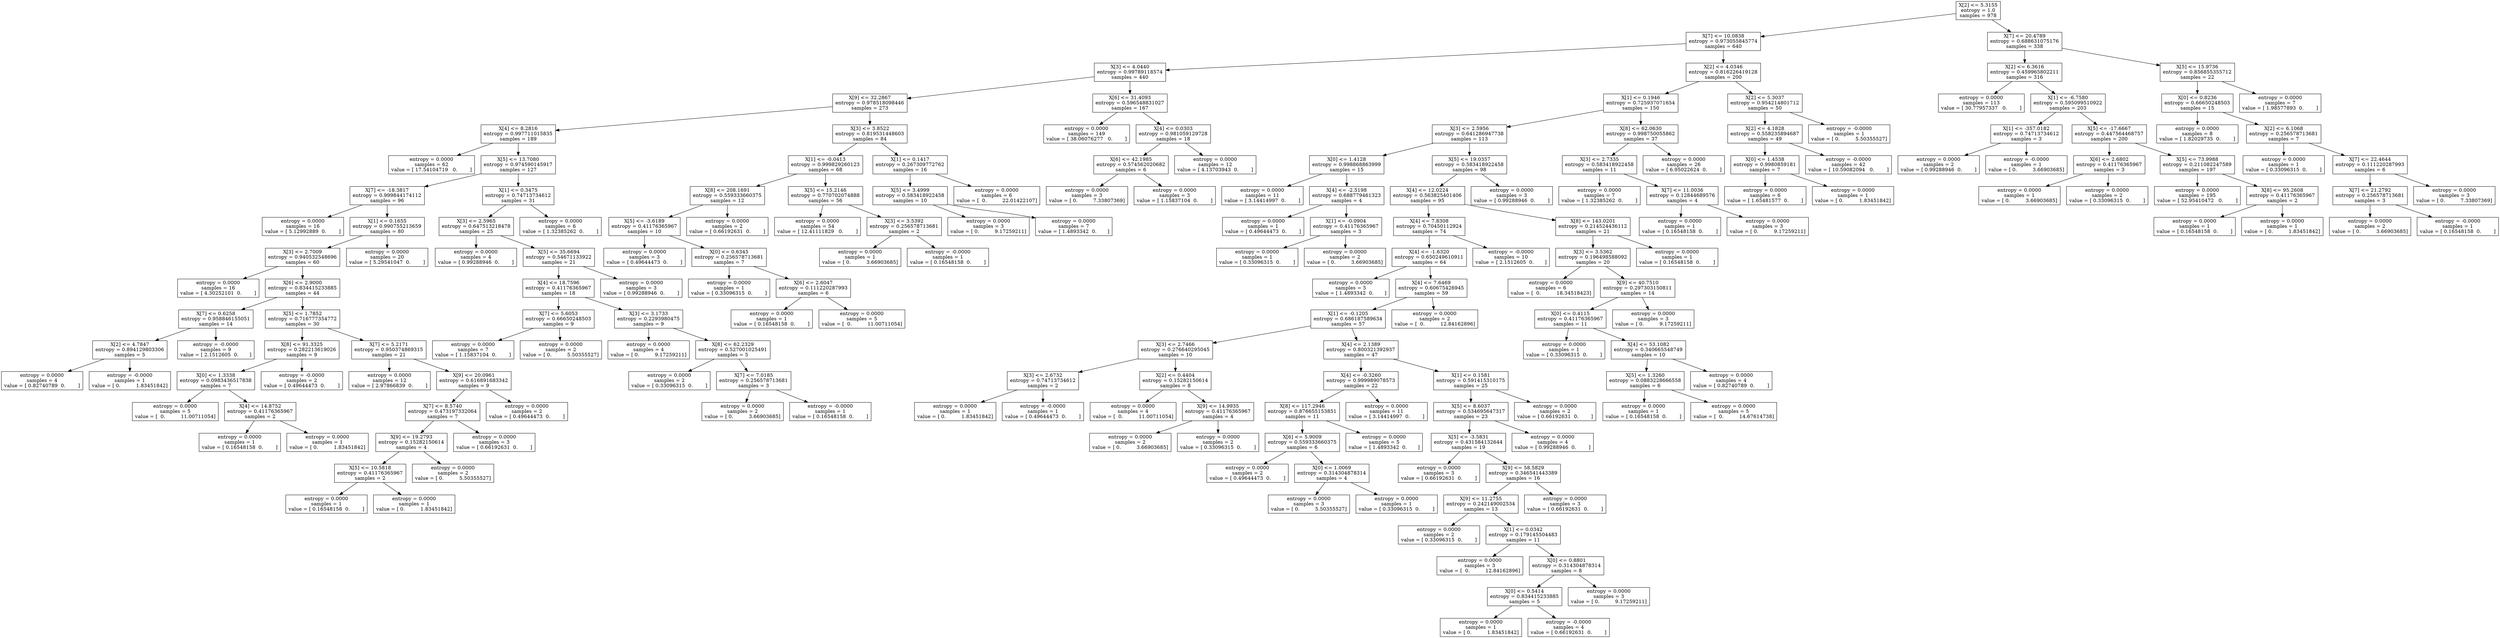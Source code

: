 digraph Tree {
0 [label="X[2] <= 5.3155\nentropy = 1.0\nsamples = 978", shape="box"] ;
1 [label="X[7] <= 10.0838\nentropy = 0.973055845774\nsamples = 640", shape="box"] ;
0 -> 1 ;
2 [label="X[3] <= 4.0440\nentropy = 0.99789118574\nsamples = 440", shape="box"] ;
1 -> 2 ;
3 [label="X[9] <= 32.2867\nentropy = 0.978518098446\nsamples = 273", shape="box"] ;
2 -> 3 ;
4 [label="X[4] <= 8.2816\nentropy = 0.997711015835\nsamples = 189", shape="box"] ;
3 -> 4 ;
5 [label="entropy = 0.0000\nsamples = 62\nvalue = [ 17.54104719   0.        ]", shape="box"] ;
4 -> 5 ;
6 [label="X[5] <= 13.7080\nentropy = 0.974590145917\nsamples = 127", shape="box"] ;
4 -> 6 ;
7 [label="X[7] <= -18.3817\nentropy = 0.999844174112\nsamples = 96", shape="box"] ;
6 -> 7 ;
8 [label="entropy = 0.0000\nsamples = 16\nvalue = [ 5.12992889  0.        ]", shape="box"] ;
7 -> 8 ;
9 [label="X[1] <= 0.1655\nentropy = 0.990755213659\nsamples = 80", shape="box"] ;
7 -> 9 ;
10 [label="X[3] <= 2.7009\nentropy = 0.940532548696\nsamples = 60", shape="box"] ;
9 -> 10 ;
11 [label="entropy = 0.0000\nsamples = 16\nvalue = [ 4.30252101  0.        ]", shape="box"] ;
10 -> 11 ;
12 [label="X[6] <= 2.9000\nentropy = 0.834415233885\nsamples = 44", shape="box"] ;
10 -> 12 ;
13 [label="X[7] <= 0.6258\nentropy = 0.958846155051\nsamples = 14", shape="box"] ;
12 -> 13 ;
14 [label="X[2] <= 4.7847\nentropy = 0.894129803306\nsamples = 5", shape="box"] ;
13 -> 14 ;
15 [label="entropy = 0.0000\nsamples = 4\nvalue = [ 0.82740789  0.        ]", shape="box"] ;
14 -> 15 ;
16 [label="entropy = -0.0000\nsamples = 1\nvalue = [ 0.          1.83451842]", shape="box"] ;
14 -> 16 ;
17 [label="entropy = -0.0000\nsamples = 9\nvalue = [ 2.1512605  0.       ]", shape="box"] ;
13 -> 17 ;
18 [label="X[5] <= 1.7852\nentropy = 0.716777354772\nsamples = 30", shape="box"] ;
12 -> 18 ;
19 [label="X[8] <= 91.3325\nentropy = 0.282213619026\nsamples = 9", shape="box"] ;
18 -> 19 ;
20 [label="X[0] <= 1.3338\nentropy = 0.0983436517838\nsamples = 7", shape="box"] ;
19 -> 20 ;
21 [label="entropy = 0.0000\nsamples = 5\nvalue = [  0.          11.00711054]", shape="box"] ;
20 -> 21 ;
22 [label="X[4] <= 14.8752\nentropy = 0.41176365967\nsamples = 2", shape="box"] ;
20 -> 22 ;
23 [label="entropy = 0.0000\nsamples = 1\nvalue = [ 0.16548158  0.        ]", shape="box"] ;
22 -> 23 ;
24 [label="entropy = 0.0000\nsamples = 1\nvalue = [ 0.          1.83451842]", shape="box"] ;
22 -> 24 ;
25 [label="entropy = -0.0000\nsamples = 2\nvalue = [ 0.49644473  0.        ]", shape="box"] ;
19 -> 25 ;
26 [label="X[7] <= 5.2171\nentropy = 0.950374869315\nsamples = 21", shape="box"] ;
18 -> 26 ;
27 [label="entropy = 0.0000\nsamples = 12\nvalue = [ 2.97866839  0.        ]", shape="box"] ;
26 -> 27 ;
28 [label="X[9] <= 20.0961\nentropy = 0.616891683342\nsamples = 9", shape="box"] ;
26 -> 28 ;
29 [label="X[7] <= 8.5740\nentropy = 0.473197332064\nsamples = 7", shape="box"] ;
28 -> 29 ;
30 [label="X[9] <= 19.2793\nentropy = 0.15282150614\nsamples = 4", shape="box"] ;
29 -> 30 ;
31 [label="X[5] <= 10.5818\nentropy = 0.41176365967\nsamples = 2", shape="box"] ;
30 -> 31 ;
32 [label="entropy = 0.0000\nsamples = 1\nvalue = [ 0.16548158  0.        ]", shape="box"] ;
31 -> 32 ;
33 [label="entropy = 0.0000\nsamples = 1\nvalue = [ 0.          1.83451842]", shape="box"] ;
31 -> 33 ;
34 [label="entropy = 0.0000\nsamples = 2\nvalue = [ 0.          5.50355527]", shape="box"] ;
30 -> 34 ;
35 [label="entropy = 0.0000\nsamples = 3\nvalue = [ 0.66192631  0.        ]", shape="box"] ;
29 -> 35 ;
36 [label="entropy = 0.0000\nsamples = 2\nvalue = [ 0.49644473  0.        ]", shape="box"] ;
28 -> 36 ;
37 [label="entropy = 0.0000\nsamples = 20\nvalue = [ 5.29541047  0.        ]", shape="box"] ;
9 -> 37 ;
38 [label="X[1] <= 0.3475\nentropy = 0.74713734612\nsamples = 31", shape="box"] ;
6 -> 38 ;
39 [label="X[3] <= 2.5965\nentropy = 0.647513218478\nsamples = 25", shape="box"] ;
38 -> 39 ;
40 [label="entropy = 0.0000\nsamples = 4\nvalue = [ 0.99288946  0.        ]", shape="box"] ;
39 -> 40 ;
41 [label="X[5] <= 35.6694\nentropy = 0.54671133922\nsamples = 21", shape="box"] ;
39 -> 41 ;
42 [label="X[4] <= 18.7596\nentropy = 0.41176365967\nsamples = 18", shape="box"] ;
41 -> 42 ;
43 [label="X[7] <= 5.6053\nentropy = 0.66650248503\nsamples = 9", shape="box"] ;
42 -> 43 ;
44 [label="entropy = 0.0000\nsamples = 7\nvalue = [ 1.15837104  0.        ]", shape="box"] ;
43 -> 44 ;
45 [label="entropy = 0.0000\nsamples = 2\nvalue = [ 0.          5.50355527]", shape="box"] ;
43 -> 45 ;
46 [label="X[3] <= 3.1733\nentropy = 0.2293980475\nsamples = 9", shape="box"] ;
42 -> 46 ;
47 [label="entropy = 0.0000\nsamples = 4\nvalue = [ 0.          9.17259211]", shape="box"] ;
46 -> 47 ;
48 [label="X[8] <= 62.2329\nentropy = 0.527001025491\nsamples = 5", shape="box"] ;
46 -> 48 ;
49 [label="entropy = 0.0000\nsamples = 2\nvalue = [ 0.33096315  0.        ]", shape="box"] ;
48 -> 49 ;
50 [label="X[7] <= 7.0185\nentropy = 0.256578713681\nsamples = 3", shape="box"] ;
48 -> 50 ;
51 [label="entropy = 0.0000\nsamples = 2\nvalue = [ 0.          3.66903685]", shape="box"] ;
50 -> 51 ;
52 [label="entropy = -0.0000\nsamples = 1\nvalue = [ 0.16548158  0.        ]", shape="box"] ;
50 -> 52 ;
53 [label="entropy = 0.0000\nsamples = 3\nvalue = [ 0.99288946  0.        ]", shape="box"] ;
41 -> 53 ;
54 [label="entropy = 0.0000\nsamples = 6\nvalue = [ 1.32385262  0.        ]", shape="box"] ;
38 -> 54 ;
55 [label="X[3] <= 3.8522\nentropy = 0.819531448603\nsamples = 84", shape="box"] ;
3 -> 55 ;
56 [label="X[1] <= -0.0413\nentropy = 0.999829260123\nsamples = 68", shape="box"] ;
55 -> 56 ;
57 [label="X[8] <= 208.1691\nentropy = 0.559333660375\nsamples = 12", shape="box"] ;
56 -> 57 ;
58 [label="X[5] <= -3.6189\nentropy = 0.41176365967\nsamples = 10", shape="box"] ;
57 -> 58 ;
59 [label="entropy = 0.0000\nsamples = 3\nvalue = [ 0.49644473  0.        ]", shape="box"] ;
58 -> 59 ;
60 [label="X[0] <= 0.6345\nentropy = 0.256578713681\nsamples = 7", shape="box"] ;
58 -> 60 ;
61 [label="entropy = 0.0000\nsamples = 1\nvalue = [ 0.33096315  0.        ]", shape="box"] ;
60 -> 61 ;
62 [label="X[6] <= 2.6047\nentropy = 0.111220287993\nsamples = 6", shape="box"] ;
60 -> 62 ;
63 [label="entropy = 0.0000\nsamples = 1\nvalue = [ 0.16548158  0.        ]", shape="box"] ;
62 -> 63 ;
64 [label="entropy = 0.0000\nsamples = 5\nvalue = [  0.          11.00711054]", shape="box"] ;
62 -> 64 ;
65 [label="entropy = 0.0000\nsamples = 2\nvalue = [ 0.66192631  0.        ]", shape="box"] ;
57 -> 65 ;
66 [label="X[5] <= 15.2146\nentropy = 0.770702074888\nsamples = 56", shape="box"] ;
56 -> 66 ;
67 [label="entropy = 0.0000\nsamples = 54\nvalue = [ 12.41111829   0.        ]", shape="box"] ;
66 -> 67 ;
68 [label="X[3] <= 3.5392\nentropy = 0.256578713681\nsamples = 2", shape="box"] ;
66 -> 68 ;
69 [label="entropy = 0.0000\nsamples = 1\nvalue = [ 0.          3.66903685]", shape="box"] ;
68 -> 69 ;
70 [label="entropy = -0.0000\nsamples = 1\nvalue = [ 0.16548158  0.        ]", shape="box"] ;
68 -> 70 ;
71 [label="X[1] <= 0.1417\nentropy = 0.267309772762\nsamples = 16", shape="box"] ;
55 -> 71 ;
72 [label="X[5] <= 3.4999\nentropy = 0.583418922458\nsamples = 10", shape="box"] ;
71 -> 72 ;
73 [label="entropy = 0.0000\nsamples = 3\nvalue = [ 0.          9.17259211]", shape="box"] ;
72 -> 73 ;
74 [label="entropy = 0.0000\nsamples = 7\nvalue = [ 1.4893342  0.       ]", shape="box"] ;
72 -> 74 ;
75 [label="entropy = 0.0000\nsamples = 6\nvalue = [  0.          22.01422107]", shape="box"] ;
71 -> 75 ;
76 [label="X[6] <= 31.4093\nentropy = 0.596548831027\nsamples = 167", shape="box"] ;
2 -> 76 ;
77 [label="entropy = 0.0000\nsamples = 149\nvalue = [ 38.06076277   0.        ]", shape="box"] ;
76 -> 77 ;
78 [label="X[4] <= 0.0303\nentropy = 0.981059129728\nsamples = 18", shape="box"] ;
76 -> 78 ;
79 [label="X[6] <= 42.1985\nentropy = 0.574562020682\nsamples = 6", shape="box"] ;
78 -> 79 ;
80 [label="entropy = 0.0000\nsamples = 3\nvalue = [ 0.          7.33807369]", shape="box"] ;
79 -> 80 ;
81 [label="entropy = 0.0000\nsamples = 3\nvalue = [ 1.15837104  0.        ]", shape="box"] ;
79 -> 81 ;
82 [label="entropy = 0.0000\nsamples = 12\nvalue = [ 4.13703943  0.        ]", shape="box"] ;
78 -> 82 ;
83 [label="X[2] <= 4.0346\nentropy = 0.816226419128\nsamples = 200", shape="box"] ;
1 -> 83 ;
84 [label="X[1] <= 0.1946\nentropy = 0.725937071654\nsamples = 150", shape="box"] ;
83 -> 84 ;
85 [label="X[3] <= 2.5956\nentropy = 0.641286947738\nsamples = 113", shape="box"] ;
84 -> 85 ;
86 [label="X[0] <= 1.4128\nentropy = 0.998868863999\nsamples = 15", shape="box"] ;
85 -> 86 ;
87 [label="entropy = 0.0000\nsamples = 11\nvalue = [ 3.14414997  0.        ]", shape="box"] ;
86 -> 87 ;
88 [label="X[4] <= -2.5198\nentropy = 0.688779461323\nsamples = 4", shape="box"] ;
86 -> 88 ;
89 [label="entropy = 0.0000\nsamples = 1\nvalue = [ 0.49644473  0.        ]", shape="box"] ;
88 -> 89 ;
90 [label="X[1] <= -0.0904\nentropy = 0.41176365967\nsamples = 3", shape="box"] ;
88 -> 90 ;
91 [label="entropy = 0.0000\nsamples = 1\nvalue = [ 0.33096315  0.        ]", shape="box"] ;
90 -> 91 ;
92 [label="entropy = 0.0000\nsamples = 2\nvalue = [ 0.          3.66903685]", shape="box"] ;
90 -> 92 ;
93 [label="X[5] <= 19.0357\nentropy = 0.583418922458\nsamples = 98", shape="box"] ;
85 -> 93 ;
94 [label="X[4] <= 12.0224\nentropy = 0.563825401406\nsamples = 95", shape="box"] ;
93 -> 94 ;
95 [label="X[4] <= 7.8308\nentropy = 0.70450112924\nsamples = 74", shape="box"] ;
94 -> 95 ;
96 [label="X[4] <= -1.6320\nentropy = 0.650249610911\nsamples = 64", shape="box"] ;
95 -> 96 ;
97 [label="entropy = 0.0000\nsamples = 5\nvalue = [ 1.4893342  0.       ]", shape="box"] ;
96 -> 97 ;
98 [label="X[4] <= 7.6469\nentropy = 0.60675426945\nsamples = 59", shape="box"] ;
96 -> 98 ;
99 [label="X[1] <= -0.1205\nentropy = 0.686187589634\nsamples = 57", shape="box"] ;
98 -> 99 ;
100 [label="X[3] <= 2.7466\nentropy = 0.276640295045\nsamples = 10", shape="box"] ;
99 -> 100 ;
101 [label="X[3] <= 2.6732\nentropy = 0.74713734612\nsamples = 2", shape="box"] ;
100 -> 101 ;
102 [label="entropy = 0.0000\nsamples = 1\nvalue = [ 0.          1.83451842]", shape="box"] ;
101 -> 102 ;
103 [label="entropy = -0.0000\nsamples = 1\nvalue = [ 0.49644473  0.        ]", shape="box"] ;
101 -> 103 ;
104 [label="X[2] <= 0.4404\nentropy = 0.15282150614\nsamples = 8", shape="box"] ;
100 -> 104 ;
105 [label="entropy = 0.0000\nsamples = 4\nvalue = [  0.          11.00711054]", shape="box"] ;
104 -> 105 ;
106 [label="X[9] <= 14.9935\nentropy = 0.41176365967\nsamples = 4", shape="box"] ;
104 -> 106 ;
107 [label="entropy = 0.0000\nsamples = 2\nvalue = [ 0.          3.66903685]", shape="box"] ;
106 -> 107 ;
108 [label="entropy = 0.0000\nsamples = 2\nvalue = [ 0.33096315  0.        ]", shape="box"] ;
106 -> 108 ;
109 [label="X[4] <= 2.1389\nentropy = 0.800321392937\nsamples = 47", shape="box"] ;
99 -> 109 ;
110 [label="X[4] <= -0.3260\nentropy = 0.999989078573\nsamples = 22", shape="box"] ;
109 -> 110 ;
111 [label="X[8] <= 117.2946\nentropy = 0.876655153851\nsamples = 11", shape="box"] ;
110 -> 111 ;
112 [label="X[6] <= 5.9009\nentropy = 0.559333660375\nsamples = 6", shape="box"] ;
111 -> 112 ;
113 [label="entropy = 0.0000\nsamples = 2\nvalue = [ 0.49644473  0.        ]", shape="box"] ;
112 -> 113 ;
114 [label="X[0] <= 1.0069\nentropy = 0.314304878314\nsamples = 4", shape="box"] ;
112 -> 114 ;
115 [label="entropy = 0.0000\nsamples = 3\nvalue = [ 0.          5.50355527]", shape="box"] ;
114 -> 115 ;
116 [label="entropy = 0.0000\nsamples = 1\nvalue = [ 0.33096315  0.        ]", shape="box"] ;
114 -> 116 ;
117 [label="entropy = 0.0000\nsamples = 5\nvalue = [ 1.4893342  0.       ]", shape="box"] ;
111 -> 117 ;
118 [label="entropy = 0.0000\nsamples = 11\nvalue = [ 3.14414997  0.        ]", shape="box"] ;
110 -> 118 ;
119 [label="X[1] <= 0.1581\nentropy = 0.591415310175\nsamples = 25", shape="box"] ;
109 -> 119 ;
120 [label="X[5] <= 8.6037\nentropy = 0.534695647317\nsamples = 23", shape="box"] ;
119 -> 120 ;
121 [label="X[5] <= -3.5831\nentropy = 0.431584132644\nsamples = 19", shape="box"] ;
120 -> 121 ;
122 [label="entropy = 0.0000\nsamples = 3\nvalue = [ 0.66192631  0.        ]", shape="box"] ;
121 -> 122 ;
123 [label="X[9] <= 58.5829\nentropy = 0.346541443389\nsamples = 16", shape="box"] ;
121 -> 123 ;
124 [label="X[9] <= 11.2755\nentropy = 0.242149002534\nsamples = 13", shape="box"] ;
123 -> 124 ;
125 [label="entropy = 0.0000\nsamples = 2\nvalue = [ 0.33096315  0.        ]", shape="box"] ;
124 -> 125 ;
126 [label="X[1] <= 0.0342\nentropy = 0.179145504483\nsamples = 11", shape="box"] ;
124 -> 126 ;
127 [label="entropy = 0.0000\nsamples = 3\nvalue = [  0.          12.84162896]", shape="box"] ;
126 -> 127 ;
128 [label="X[0] <= 0.8801\nentropy = 0.314304878314\nsamples = 8", shape="box"] ;
126 -> 128 ;
129 [label="X[0] <= 0.5414\nentropy = 0.834415233885\nsamples = 5", shape="box"] ;
128 -> 129 ;
130 [label="entropy = 0.0000\nsamples = 1\nvalue = [ 0.          1.83451842]", shape="box"] ;
129 -> 130 ;
131 [label="entropy = -0.0000\nsamples = 4\nvalue = [ 0.66192631  0.        ]", shape="box"] ;
129 -> 131 ;
132 [label="entropy = 0.0000\nsamples = 3\nvalue = [ 0.          9.17259211]", shape="box"] ;
128 -> 132 ;
133 [label="entropy = 0.0000\nsamples = 3\nvalue = [ 0.66192631  0.        ]", shape="box"] ;
123 -> 133 ;
134 [label="entropy = 0.0000\nsamples = 4\nvalue = [ 0.99288946  0.        ]", shape="box"] ;
120 -> 134 ;
135 [label="entropy = 0.0000\nsamples = 2\nvalue = [ 0.66192631  0.        ]", shape="box"] ;
119 -> 135 ;
136 [label="entropy = 0.0000\nsamples = 2\nvalue = [  0.          12.84162896]", shape="box"] ;
98 -> 136 ;
137 [label="entropy = -0.0000\nsamples = 10\nvalue = [ 2.1512605  0.       ]", shape="box"] ;
95 -> 137 ;
138 [label="X[8] <= 143.0201\nentropy = 0.214524436112\nsamples = 21", shape="box"] ;
94 -> 138 ;
139 [label="X[3] <= 3.5362\nentropy = 0.196498588092\nsamples = 20", shape="box"] ;
138 -> 139 ;
140 [label="entropy = 0.0000\nsamples = 6\nvalue = [  0.          18.34518423]", shape="box"] ;
139 -> 140 ;
141 [label="X[9] <= 40.7510\nentropy = 0.297303150811\nsamples = 14", shape="box"] ;
139 -> 141 ;
142 [label="X[0] <= 0.4115\nentropy = 0.41176365967\nsamples = 11", shape="box"] ;
141 -> 142 ;
143 [label="entropy = 0.0000\nsamples = 1\nvalue = [ 0.33096315  0.        ]", shape="box"] ;
142 -> 143 ;
144 [label="X[4] <= 53.1082\nentropy = 0.340665548749\nsamples = 10", shape="box"] ;
142 -> 144 ;
145 [label="X[5] <= 1.3260\nentropy = 0.0883228666558\nsamples = 6", shape="box"] ;
144 -> 145 ;
146 [label="entropy = 0.0000\nsamples = 1\nvalue = [ 0.16548158  0.        ]", shape="box"] ;
145 -> 146 ;
147 [label="entropy = 0.0000\nsamples = 5\nvalue = [  0.          14.67614738]", shape="box"] ;
145 -> 147 ;
148 [label="entropy = 0.0000\nsamples = 4\nvalue = [ 0.82740789  0.        ]", shape="box"] ;
144 -> 148 ;
149 [label="entropy = 0.0000\nsamples = 3\nvalue = [ 0.          9.17259211]", shape="box"] ;
141 -> 149 ;
150 [label="entropy = 0.0000\nsamples = 1\nvalue = [ 0.16548158  0.        ]", shape="box"] ;
138 -> 150 ;
151 [label="entropy = 0.0000\nsamples = 3\nvalue = [ 0.99288946  0.        ]", shape="box"] ;
93 -> 151 ;
152 [label="X[8] <= 62.0630\nentropy = 0.998750055862\nsamples = 37", shape="box"] ;
84 -> 152 ;
153 [label="X[3] <= 2.7335\nentropy = 0.583418922458\nsamples = 11", shape="box"] ;
152 -> 153 ;
154 [label="entropy = 0.0000\nsamples = 7\nvalue = [ 1.32385262  0.        ]", shape="box"] ;
153 -> 154 ;
155 [label="X[7] <= 11.0036\nentropy = 0.12844689576\nsamples = 4", shape="box"] ;
153 -> 155 ;
156 [label="entropy = 0.0000\nsamples = 1\nvalue = [ 0.16548158  0.        ]", shape="box"] ;
155 -> 156 ;
157 [label="entropy = 0.0000\nsamples = 3\nvalue = [ 0.          9.17259211]", shape="box"] ;
155 -> 157 ;
158 [label="entropy = 0.0000\nsamples = 26\nvalue = [ 6.95022624  0.        ]", shape="box"] ;
152 -> 158 ;
159 [label="X[2] <= 5.3037\nentropy = 0.954214801712\nsamples = 50", shape="box"] ;
83 -> 159 ;
160 [label="X[2] <= 4.1828\nentropy = 0.558235894687\nsamples = 49", shape="box"] ;
159 -> 160 ;
161 [label="X[0] <= 1.4538\nentropy = 0.9980859181\nsamples = 7", shape="box"] ;
160 -> 161 ;
162 [label="entropy = 0.0000\nsamples = 6\nvalue = [ 1.65481577  0.        ]", shape="box"] ;
161 -> 162 ;
163 [label="entropy = 0.0000\nsamples = 1\nvalue = [ 0.          1.83451842]", shape="box"] ;
161 -> 163 ;
164 [label="entropy = -0.0000\nsamples = 42\nvalue = [ 10.59082094   0.        ]", shape="box"] ;
160 -> 164 ;
165 [label="entropy = -0.0000\nsamples = 1\nvalue = [ 0.          5.50355527]", shape="box"] ;
159 -> 165 ;
166 [label="X[7] <= 20.4789\nentropy = 0.688631075176\nsamples = 338", shape="box"] ;
0 -> 166 ;
167 [label="X[2] <= 6.3616\nentropy = 0.459965802211\nsamples = 316", shape="box"] ;
166 -> 167 ;
168 [label="entropy = 0.0000\nsamples = 113\nvalue = [ 30.77957337   0.        ]", shape="box"] ;
167 -> 168 ;
169 [label="X[1] <= -6.7580\nentropy = 0.595099510922\nsamples = 203", shape="box"] ;
167 -> 169 ;
170 [label="X[1] <= -357.0182\nentropy = 0.74713734612\nsamples = 3", shape="box"] ;
169 -> 170 ;
171 [label="entropy = 0.0000\nsamples = 2\nvalue = [ 0.99288946  0.        ]", shape="box"] ;
170 -> 171 ;
172 [label="entropy = -0.0000\nsamples = 1\nvalue = [ 0.          3.66903685]", shape="box"] ;
170 -> 172 ;
173 [label="X[5] <= -17.6667\nentropy = 0.447564468757\nsamples = 200", shape="box"] ;
169 -> 173 ;
174 [label="X[6] <= 2.6802\nentropy = 0.41176365967\nsamples = 3", shape="box"] ;
173 -> 174 ;
175 [label="entropy = 0.0000\nsamples = 1\nvalue = [ 0.          3.66903685]", shape="box"] ;
174 -> 175 ;
176 [label="entropy = 0.0000\nsamples = 2\nvalue = [ 0.33096315  0.        ]", shape="box"] ;
174 -> 176 ;
177 [label="X[5] <= 73.9988\nentropy = 0.211082247589\nsamples = 197", shape="box"] ;
173 -> 177 ;
178 [label="entropy = 0.0000\nsamples = 195\nvalue = [ 52.95410472   0.        ]", shape="box"] ;
177 -> 178 ;
179 [label="X[8] <= 95.2608\nentropy = 0.41176365967\nsamples = 2", shape="box"] ;
177 -> 179 ;
180 [label="entropy = 0.0000\nsamples = 1\nvalue = [ 0.16548158  0.        ]", shape="box"] ;
179 -> 180 ;
181 [label="entropy = 0.0000\nsamples = 1\nvalue = [ 0.          1.83451842]", shape="box"] ;
179 -> 181 ;
182 [label="X[5] <= 15.9736\nentropy = 0.856855355712\nsamples = 22", shape="box"] ;
166 -> 182 ;
183 [label="X[0] <= 0.8236\nentropy = 0.66650248503\nsamples = 15", shape="box"] ;
182 -> 183 ;
184 [label="entropy = 0.0000\nsamples = 8\nvalue = [ 1.82029735  0.        ]", shape="box"] ;
183 -> 184 ;
185 [label="X[2] <= 6.1068\nentropy = 0.256578713681\nsamples = 7", shape="box"] ;
183 -> 185 ;
186 [label="entropy = 0.0000\nsamples = 1\nvalue = [ 0.33096315  0.        ]", shape="box"] ;
185 -> 186 ;
187 [label="X[7] <= 22.4644\nentropy = 0.111220287993\nsamples = 6", shape="box"] ;
185 -> 187 ;
188 [label="X[7] <= 21.2792\nentropy = 0.256578713681\nsamples = 3", shape="box"] ;
187 -> 188 ;
189 [label="entropy = 0.0000\nsamples = 2\nvalue = [ 0.          3.66903685]", shape="box"] ;
188 -> 189 ;
190 [label="entropy = -0.0000\nsamples = 1\nvalue = [ 0.16548158  0.        ]", shape="box"] ;
188 -> 190 ;
191 [label="entropy = 0.0000\nsamples = 3\nvalue = [ 0.          7.33807369]", shape="box"] ;
187 -> 191 ;
192 [label="entropy = 0.0000\nsamples = 7\nvalue = [ 1.98577893  0.        ]", shape="box"] ;
182 -> 192 ;
}